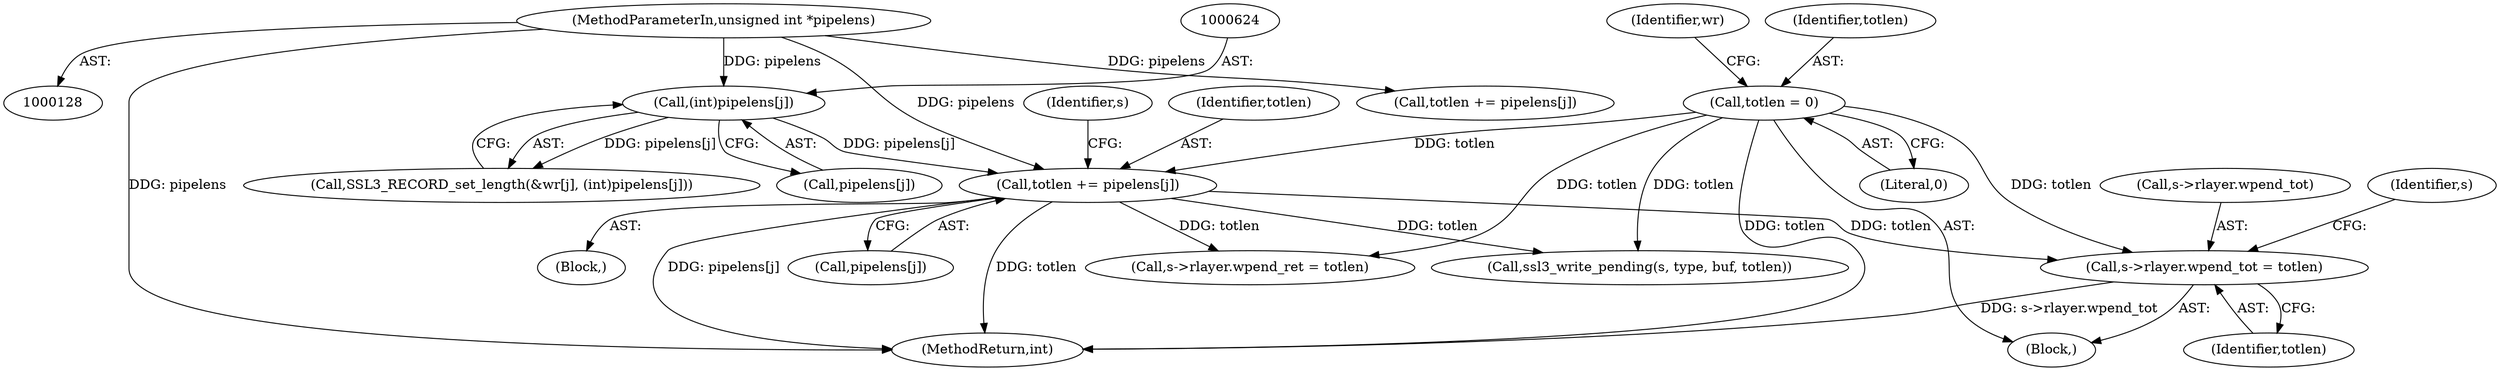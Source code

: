 digraph "0_openssl_4ad93618d26a3ea23d36ad5498ff4f59eff3a4d2@pointer" {
"1000870" [label="(Call,s->rlayer.wpend_tot = totlen)"];
"1000639" [label="(Call,totlen += pipelens[j])"];
"1000623" [label="(Call,(int)pipelens[j])"];
"1000132" [label="(MethodParameterIn,unsigned int *pipelens)"];
"1000518" [label="(Call,totlen = 0)"];
"1000170" [label="(Call,totlen += pipelens[j])"];
"1000522" [label="(Identifier,wr)"];
"1000625" [label="(Call,pipelens[j])"];
"1000876" [label="(Identifier,totlen)"];
"1000871" [label="(Call,s->rlayer.wpend_tot)"];
"1000891" [label="(Call,s->rlayer.wpend_ret = totlen)"];
"1000518" [label="(Call,totlen = 0)"];
"1000639" [label="(Call,totlen += pipelens[j])"];
"1000880" [label="(Identifier,s)"];
"1000908" [label="(MethodReturn,int)"];
"1000132" [label="(MethodParameterIn,unsigned int *pipelens)"];
"1000870" [label="(Call,s->rlayer.wpend_tot = totlen)"];
"1000899" [label="(Call,ssl3_write_pending(s, type, buf, totlen))"];
"1000623" [label="(Call,(int)pipelens[j])"];
"1000519" [label="(Identifier,totlen)"];
"1000520" [label="(Literal,0)"];
"1000641" [label="(Call,pipelens[j])"];
"1000535" [label="(Block,)"];
"1000135" [label="(Block,)"];
"1000618" [label="(Call,SSL3_RECORD_set_length(&wr[j], (int)pipelens[j]))"];
"1000640" [label="(Identifier,totlen)"];
"1000647" [label="(Identifier,s)"];
"1000870" -> "1000135"  [label="AST: "];
"1000870" -> "1000876"  [label="CFG: "];
"1000871" -> "1000870"  [label="AST: "];
"1000876" -> "1000870"  [label="AST: "];
"1000880" -> "1000870"  [label="CFG: "];
"1000870" -> "1000908"  [label="DDG: s->rlayer.wpend_tot"];
"1000639" -> "1000870"  [label="DDG: totlen"];
"1000518" -> "1000870"  [label="DDG: totlen"];
"1000639" -> "1000535"  [label="AST: "];
"1000639" -> "1000641"  [label="CFG: "];
"1000640" -> "1000639"  [label="AST: "];
"1000641" -> "1000639"  [label="AST: "];
"1000647" -> "1000639"  [label="CFG: "];
"1000639" -> "1000908"  [label="DDG: pipelens[j]"];
"1000639" -> "1000908"  [label="DDG: totlen"];
"1000623" -> "1000639"  [label="DDG: pipelens[j]"];
"1000132" -> "1000639"  [label="DDG: pipelens"];
"1000518" -> "1000639"  [label="DDG: totlen"];
"1000639" -> "1000891"  [label="DDG: totlen"];
"1000639" -> "1000899"  [label="DDG: totlen"];
"1000623" -> "1000618"  [label="AST: "];
"1000623" -> "1000625"  [label="CFG: "];
"1000624" -> "1000623"  [label="AST: "];
"1000625" -> "1000623"  [label="AST: "];
"1000618" -> "1000623"  [label="CFG: "];
"1000623" -> "1000618"  [label="DDG: pipelens[j]"];
"1000132" -> "1000623"  [label="DDG: pipelens"];
"1000132" -> "1000128"  [label="AST: "];
"1000132" -> "1000908"  [label="DDG: pipelens"];
"1000132" -> "1000170"  [label="DDG: pipelens"];
"1000518" -> "1000135"  [label="AST: "];
"1000518" -> "1000520"  [label="CFG: "];
"1000519" -> "1000518"  [label="AST: "];
"1000520" -> "1000518"  [label="AST: "];
"1000522" -> "1000518"  [label="CFG: "];
"1000518" -> "1000908"  [label="DDG: totlen"];
"1000518" -> "1000891"  [label="DDG: totlen"];
"1000518" -> "1000899"  [label="DDG: totlen"];
}
